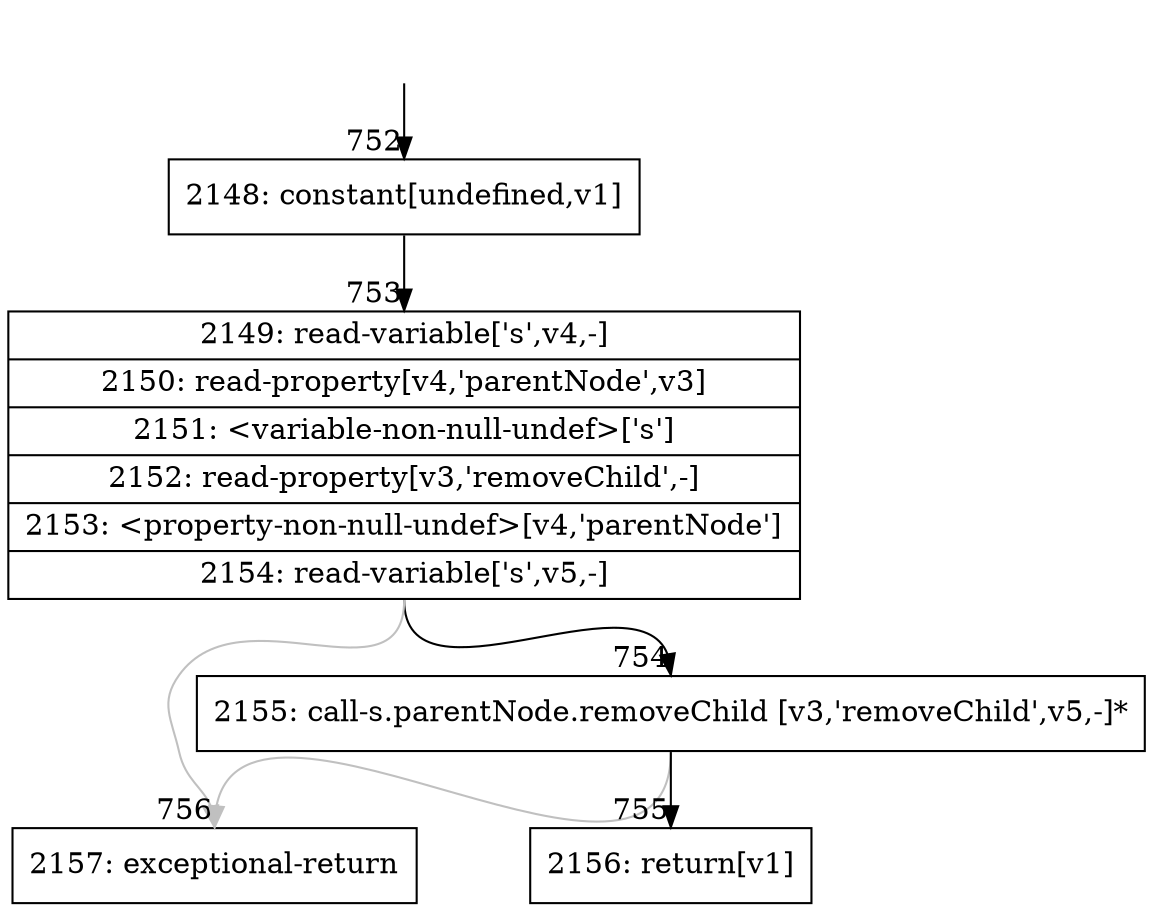 digraph {
rankdir="TD"
BB_entry68[shape=none,label=""];
BB_entry68 -> BB752 [tailport=s, headport=n, headlabel="    752"]
BB752 [shape=record label="{2148: constant[undefined,v1]}" ] 
BB752 -> BB753 [tailport=s, headport=n, headlabel="      753"]
BB753 [shape=record label="{2149: read-variable['s',v4,-]|2150: read-property[v4,'parentNode',v3]|2151: \<variable-non-null-undef\>['s']|2152: read-property[v3,'removeChild',-]|2153: \<property-non-null-undef\>[v4,'parentNode']|2154: read-variable['s',v5,-]}" ] 
BB753 -> BB754 [tailport=s, headport=n, headlabel="      754"]
BB753 -> BB756 [tailport=s, headport=n, color=gray, headlabel="      756"]
BB754 [shape=record label="{2155: call-s.parentNode.removeChild [v3,'removeChild',v5,-]*}" ] 
BB754 -> BB755 [tailport=s, headport=n, headlabel="      755"]
BB754 -> BB756 [tailport=s, headport=n, color=gray]
BB755 [shape=record label="{2156: return[v1]}" ] 
BB756 [shape=record label="{2157: exceptional-return}" ] 
}
